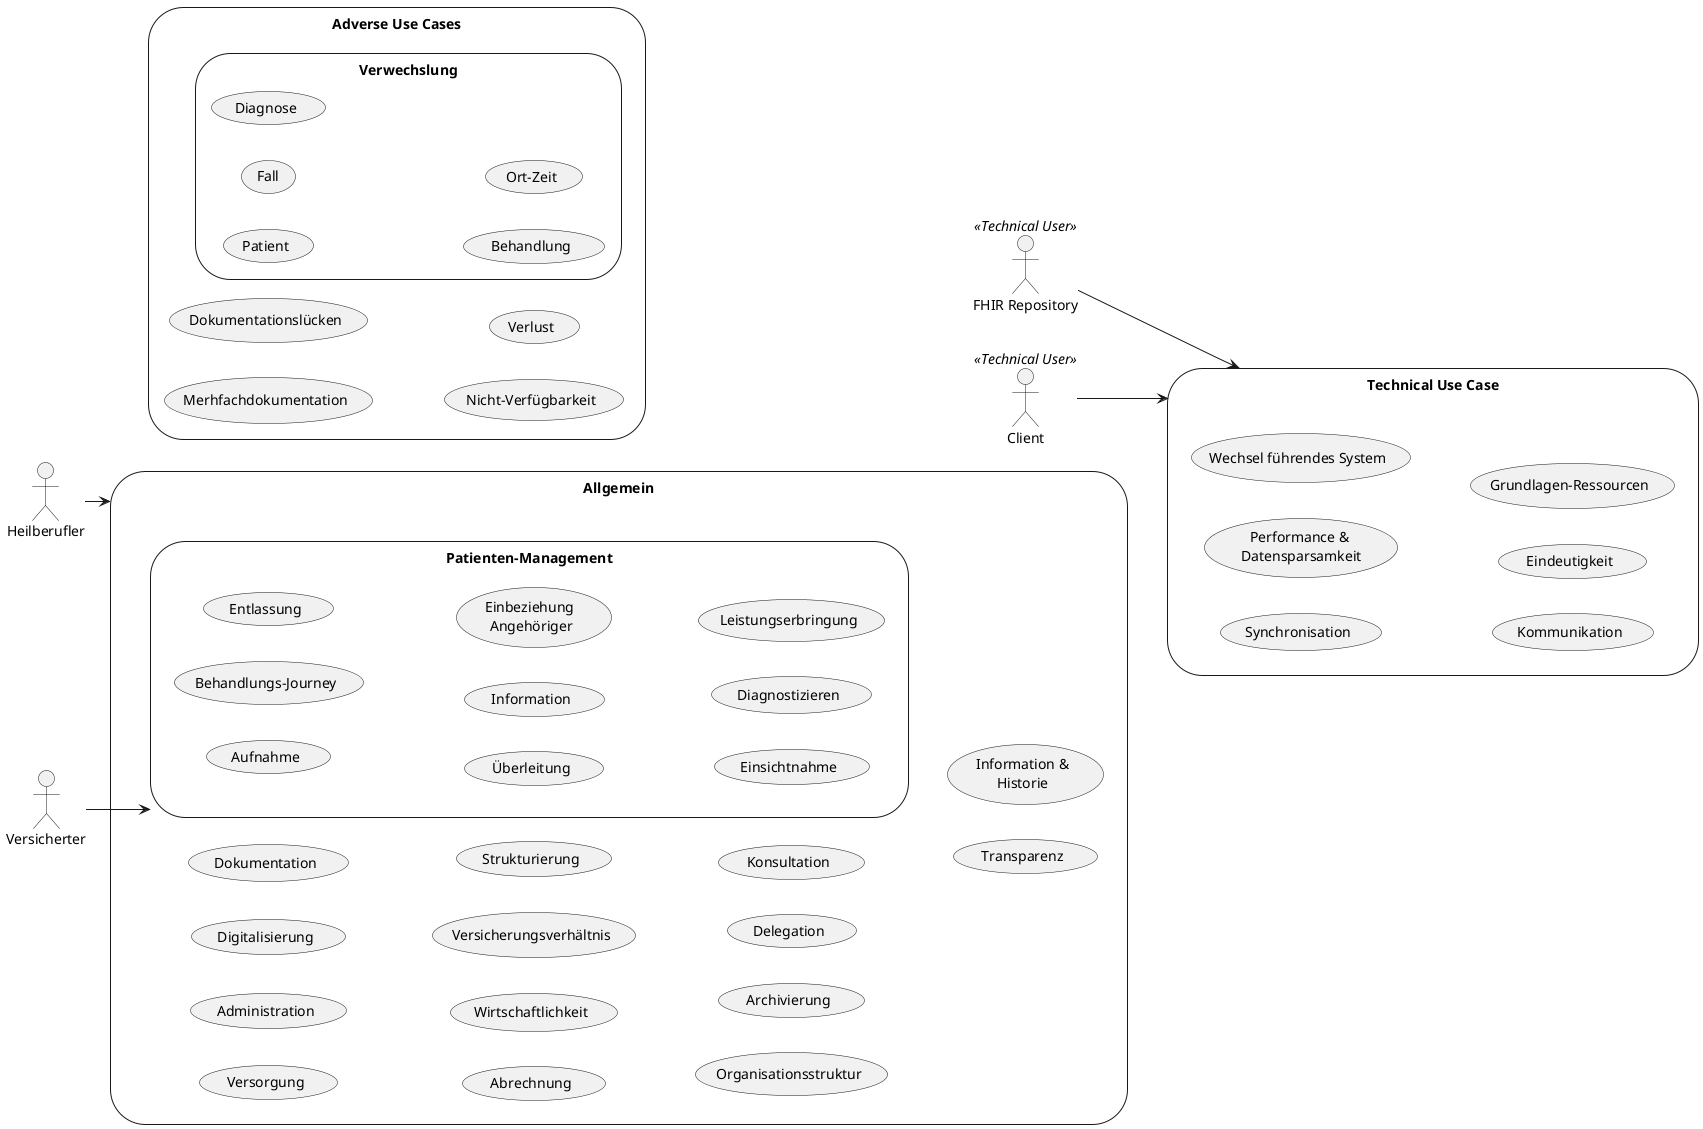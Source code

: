 '@startuml usecases
'usecase Medikation as "
'    = Medikation
'    
'    ___
'    Some text
'    === Neu-Verordnung
'    Other text
'    === Anpassung
'    Information
'    === Abgabe
'"
'@enduml

@startuml usecases
left to right direction
'skinparam packageStyle cloud
'skinparam linetype ortho

'actor :FHIR Repository: as DB << Application >>
actor :Heilberufler:
actor :Versicherter:
:FHIR Repository: as FhirRepo << Technical User >>
:Client: as Client << Technical User >>

storage gnrlUC as "Allgemein" {
    (Versorgung)
    (Administration)
    (Digitalisierung)
    (Dokumentation)
    (Abrechnung)
    (Wirtschaftlichkeit)
    (Versicherungsverhältnis)
    (Strukturierung)
    (Organisationsstruktur)
    (Archivierung)
    (Delegation)
    (Konsultation)
    (Transparenz)
    (Information &\nHistorie)
    storage patientUC as "Patienten-Management"{
        (Aufnahme) 
        (Behandlungs-Journey)
        (Entlassung)
        (Überleitung)
        (Information)
        (Einbeziehung \nAngehöriger)
        (Einsichtnahme)
        (Diagnostizieren)
        (Leistungserbringung)
    }
}

storage adverseUC as "Adverse Use Cases" {
    storage (Verwechslung){
        (Patient)
        (Fall)
        (Diagnose)
        (Behandlung)
        (Ort-Zeit)
    }
    (Merhfachdokumentation)
    (Dokumentationslücken)
    (Nicht-Verfügbarkeit)
    (Verlust)
}

storage techUC as "Technical Use Case" {
    (Synchronisation)
    (Performance & \nDatensparsamkeit)
    (Wechsel führendes System)
    (Kommunikation)
    (Eindeutigkeit)
    (Grundlagen-Ressourcen)
}



Heilberufler --> gnrlUC
Versicherter --> patientUC

FhirRepo --> techUC
Client --> techUC

'fncts --> adverseUC : mitigates
'fncts --> gnrlUC : enables
@enduml